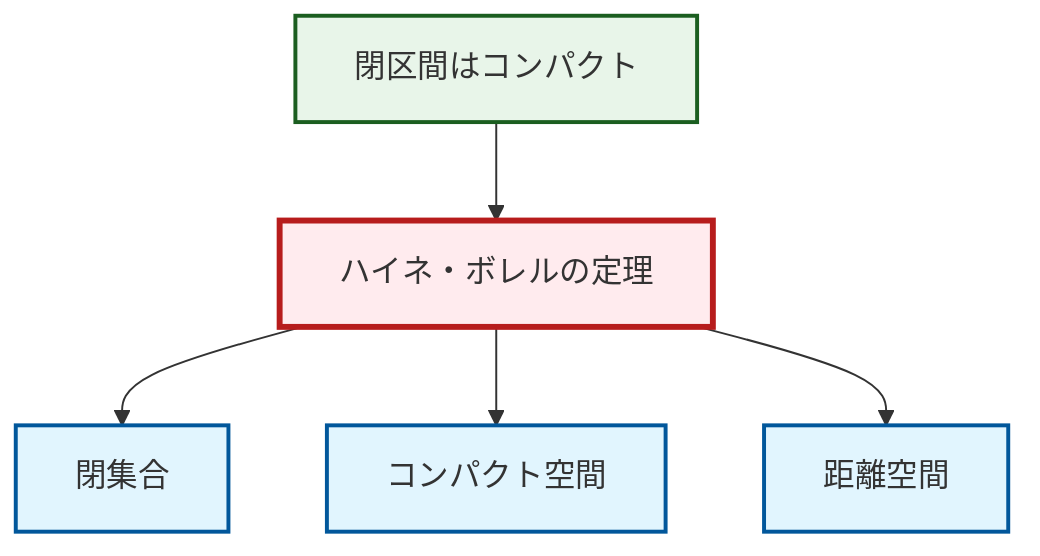graph TD
    classDef definition fill:#e1f5fe,stroke:#01579b,stroke-width:2px
    classDef theorem fill:#f3e5f5,stroke:#4a148c,stroke-width:2px
    classDef axiom fill:#fff3e0,stroke:#e65100,stroke-width:2px
    classDef example fill:#e8f5e9,stroke:#1b5e20,stroke-width:2px
    classDef current fill:#ffebee,stroke:#b71c1c,stroke-width:3px
    def-closed-set["閉集合"]:::definition
    ex-closed-interval-compact["閉区間はコンパクト"]:::example
    def-compact["コンパクト空間"]:::definition
    def-metric-space["距離空間"]:::definition
    thm-heine-borel["ハイネ・ボレルの定理"]:::theorem
    thm-heine-borel --> def-closed-set
    ex-closed-interval-compact --> thm-heine-borel
    thm-heine-borel --> def-compact
    thm-heine-borel --> def-metric-space
    class thm-heine-borel current